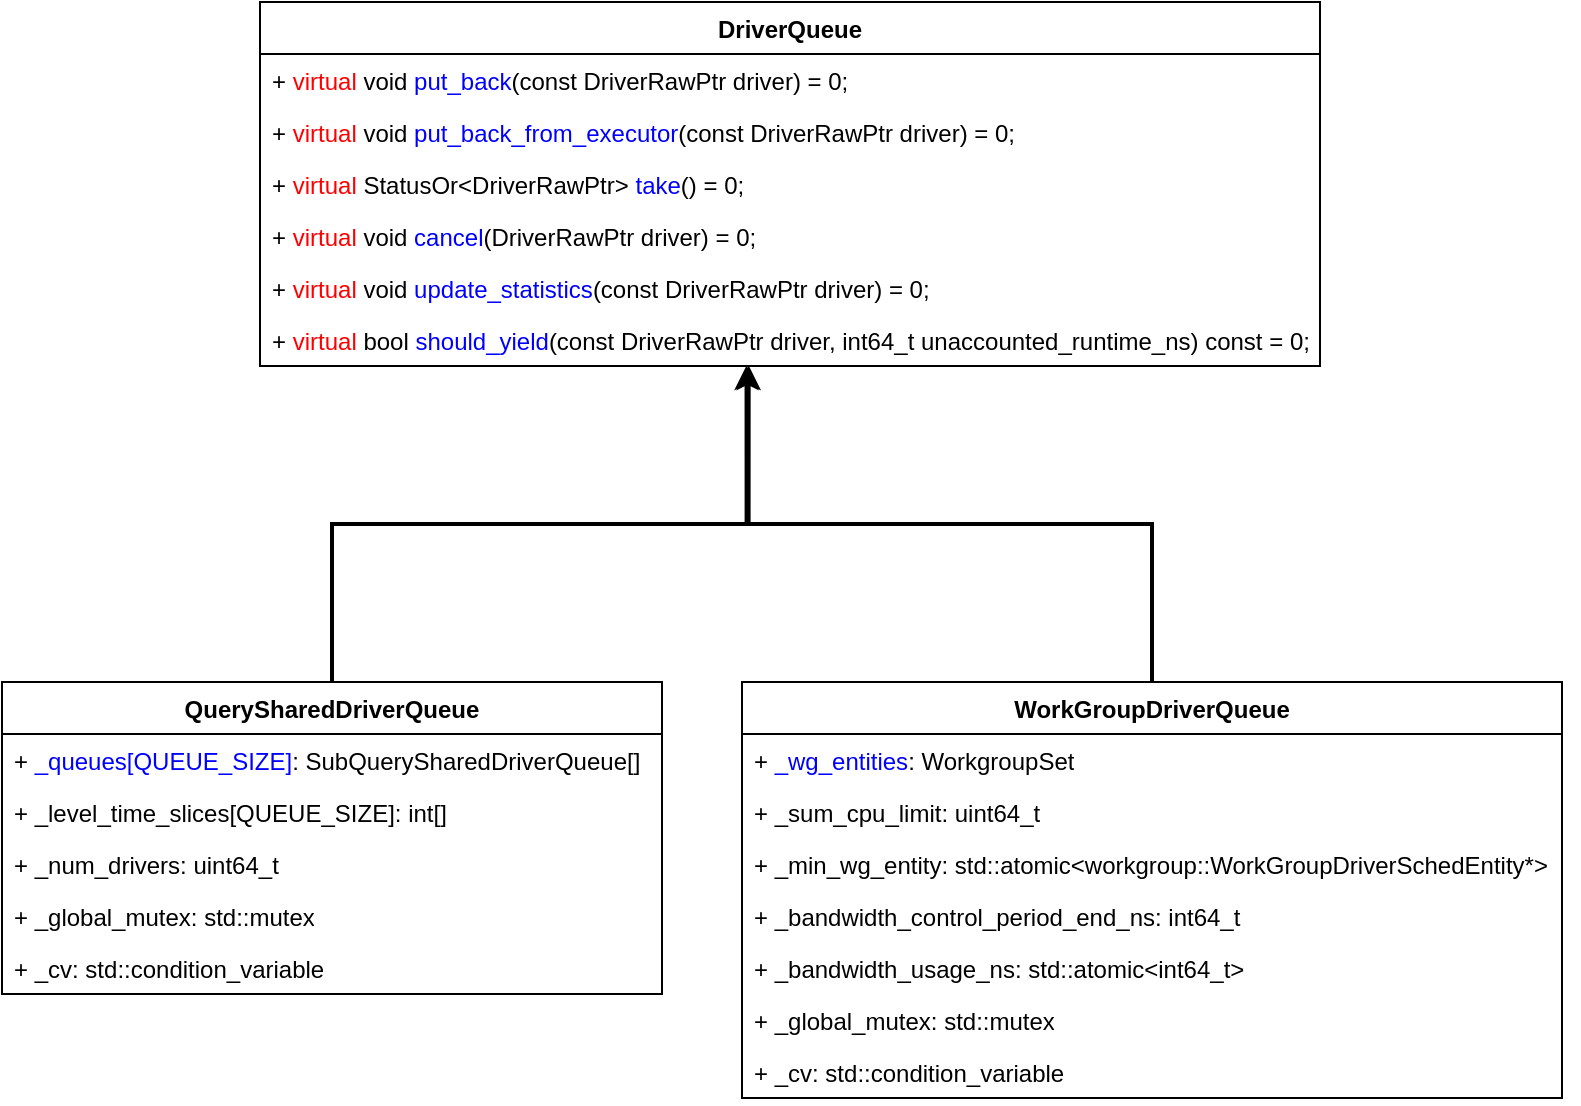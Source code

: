 <mxfile version="21.6.6" type="device">
  <diagram name="第 1 页" id="TYu9GU_WrOUl3vz4l-wt">
    <mxGraphModel dx="3191" dy="1828" grid="1" gridSize="10" guides="1" tooltips="1" connect="1" arrows="1" fold="1" page="1" pageScale="1" pageWidth="827" pageHeight="1169" math="0" shadow="0">
      <root>
        <mxCell id="0" />
        <mxCell id="1" parent="0" />
        <mxCell id="YSz8t6bzL7L-mugrMLaR-2" value="DriverQueue" style="swimlane;fontStyle=1;align=center;verticalAlign=top;childLayout=stackLayout;horizontal=1;startSize=26;horizontalStack=0;resizeParent=1;resizeParentMax=0;resizeLast=0;collapsible=1;marginBottom=0;whiteSpace=wrap;html=1;" parent="1" vertex="1">
          <mxGeometry x="155" y="150" width="530" height="182" as="geometry" />
        </mxCell>
        <mxCell id="YSz8t6bzL7L-mugrMLaR-5" value="+ &lt;font color=&quot;#ff0000&quot;&gt;virtual&lt;/font&gt; void &lt;font color=&quot;#0000ff&quot;&gt;put_back&lt;/font&gt;(const DriverRawPtr driver) = 0;" style="text;strokeColor=none;fillColor=none;align=left;verticalAlign=top;spacingLeft=4;spacingRight=4;overflow=hidden;rotatable=0;points=[[0,0.5],[1,0.5]];portConstraint=eastwest;whiteSpace=wrap;html=1;" parent="YSz8t6bzL7L-mugrMLaR-2" vertex="1">
          <mxGeometry y="26" width="530" height="26" as="geometry" />
        </mxCell>
        <mxCell id="2" value="+&amp;nbsp;&lt;span style=&quot;color: rgb(255, 0, 0);&quot;&gt;virtual&lt;/span&gt;&amp;nbsp;void &lt;font color=&quot;#0000ff&quot;&gt;put_back_from_executor&lt;/font&gt;(const DriverRawPtr driver) = 0;" style="text;strokeColor=none;fillColor=none;align=left;verticalAlign=top;spacingLeft=4;spacingRight=4;overflow=hidden;rotatable=0;points=[[0,0.5],[1,0.5]];portConstraint=eastwest;whiteSpace=wrap;html=1;" parent="YSz8t6bzL7L-mugrMLaR-2" vertex="1">
          <mxGeometry y="52" width="530" height="26" as="geometry" />
        </mxCell>
        <mxCell id="3" value="+&amp;nbsp;&lt;span style=&quot;color: rgb(255, 0, 0);&quot;&gt;virtual&lt;/span&gt;&amp;nbsp;StatusOr&amp;lt;DriverRawPtr&amp;gt; &lt;font color=&quot;#0000ff&quot;&gt;take&lt;/font&gt;() = 0;" style="text;strokeColor=none;fillColor=none;align=left;verticalAlign=top;spacingLeft=4;spacingRight=4;overflow=hidden;rotatable=0;points=[[0,0.5],[1,0.5]];portConstraint=eastwest;whiteSpace=wrap;html=1;" parent="YSz8t6bzL7L-mugrMLaR-2" vertex="1">
          <mxGeometry y="78" width="530" height="26" as="geometry" />
        </mxCell>
        <mxCell id="4" value="+&amp;nbsp;&lt;span style=&quot;color: rgb(255, 0, 0);&quot;&gt;virtual&lt;/span&gt;&amp;nbsp;void &lt;font color=&quot;#0000ff&quot;&gt;cancel&lt;/font&gt;(DriverRawPtr driver) = 0;" style="text;strokeColor=none;fillColor=none;align=left;verticalAlign=top;spacingLeft=4;spacingRight=4;overflow=hidden;rotatable=0;points=[[0,0.5],[1,0.5]];portConstraint=eastwest;whiteSpace=wrap;html=1;" parent="YSz8t6bzL7L-mugrMLaR-2" vertex="1">
          <mxGeometry y="104" width="530" height="26" as="geometry" />
        </mxCell>
        <mxCell id="5" value="+&amp;nbsp;&lt;span style=&quot;color: rgb(255, 0, 0);&quot;&gt;virtual&lt;/span&gt;&amp;nbsp;void &lt;font color=&quot;#0000ff&quot;&gt;update_statistics&lt;/font&gt;(const DriverRawPtr driver) = 0;" style="text;strokeColor=none;fillColor=none;align=left;verticalAlign=top;spacingLeft=4;spacingRight=4;overflow=hidden;rotatable=0;points=[[0,0.5],[1,0.5]];portConstraint=eastwest;whiteSpace=wrap;html=1;" parent="YSz8t6bzL7L-mugrMLaR-2" vertex="1">
          <mxGeometry y="130" width="530" height="26" as="geometry" />
        </mxCell>
        <mxCell id="6" value="+&amp;nbsp;&lt;span style=&quot;color: rgb(255, 0, 0);&quot;&gt;virtual&lt;/span&gt;&amp;nbsp;bool &lt;font color=&quot;#0000ff&quot;&gt;should_yield&lt;/font&gt;(const DriverRawPtr driver, int64_t unaccounted_runtime_ns) const = 0;" style="text;strokeColor=none;fillColor=none;align=left;verticalAlign=top;spacingLeft=4;spacingRight=4;overflow=hidden;rotatable=0;points=[[0,0.5],[1,0.5]];portConstraint=eastwest;whiteSpace=wrap;html=1;" parent="YSz8t6bzL7L-mugrMLaR-2" vertex="1">
          <mxGeometry y="156" width="530" height="26" as="geometry" />
        </mxCell>
        <mxCell id="SipAzLuQ_n8lHaZQnzTu-35" style="edgeStyle=orthogonalEdgeStyle;rounded=0;orthogonalLoop=1;jettySize=auto;html=1;exitX=0.5;exitY=0;exitDx=0;exitDy=0;entryX=0.461;entryY=0.99;entryDx=0;entryDy=0;entryPerimeter=0;strokeWidth=2;" edge="1" parent="1" source="SipAzLuQ_n8lHaZQnzTu-6" target="6">
          <mxGeometry relative="1" as="geometry" />
        </mxCell>
        <mxCell id="SipAzLuQ_n8lHaZQnzTu-6" value="QuerySharedDriverQueue" style="swimlane;fontStyle=1;align=center;verticalAlign=top;childLayout=stackLayout;horizontal=1;startSize=26;horizontalStack=0;resizeParent=1;resizeParentMax=0;resizeLast=0;collapsible=1;marginBottom=0;whiteSpace=wrap;html=1;" vertex="1" parent="1">
          <mxGeometry x="26" y="490" width="330" height="156" as="geometry" />
        </mxCell>
        <mxCell id="SipAzLuQ_n8lHaZQnzTu-7" value="+ &lt;font color=&quot;#0000ff&quot;&gt;_queues[QUEUE_SIZE]&lt;/font&gt;:&amp;nbsp;SubQuerySharedDriverQueue[]" style="text;strokeColor=none;fillColor=none;align=left;verticalAlign=top;spacingLeft=4;spacingRight=4;overflow=hidden;rotatable=0;points=[[0,0.5],[1,0.5]];portConstraint=eastwest;whiteSpace=wrap;html=1;" vertex="1" parent="SipAzLuQ_n8lHaZQnzTu-6">
          <mxGeometry y="26" width="330" height="26" as="geometry" />
        </mxCell>
        <mxCell id="SipAzLuQ_n8lHaZQnzTu-10" value="+ _level_time_slices[QUEUE_SIZE]: int[]" style="text;strokeColor=none;fillColor=none;align=left;verticalAlign=top;spacingLeft=4;spacingRight=4;overflow=hidden;rotatable=0;points=[[0,0.5],[1,0.5]];portConstraint=eastwest;whiteSpace=wrap;html=1;" vertex="1" parent="SipAzLuQ_n8lHaZQnzTu-6">
          <mxGeometry y="52" width="330" height="26" as="geometry" />
        </mxCell>
        <mxCell id="SipAzLuQ_n8lHaZQnzTu-11" value="+ _num_drivers: uint64_t&amp;nbsp;" style="text;strokeColor=none;fillColor=none;align=left;verticalAlign=top;spacingLeft=4;spacingRight=4;overflow=hidden;rotatable=0;points=[[0,0.5],[1,0.5]];portConstraint=eastwest;whiteSpace=wrap;html=1;" vertex="1" parent="SipAzLuQ_n8lHaZQnzTu-6">
          <mxGeometry y="78" width="330" height="26" as="geometry" />
        </mxCell>
        <mxCell id="SipAzLuQ_n8lHaZQnzTu-12" value="+ _global_mutex:&amp;nbsp;std::mutex" style="text;strokeColor=none;fillColor=none;align=left;verticalAlign=top;spacingLeft=4;spacingRight=4;overflow=hidden;rotatable=0;points=[[0,0.5],[1,0.5]];portConstraint=eastwest;whiteSpace=wrap;html=1;" vertex="1" parent="SipAzLuQ_n8lHaZQnzTu-6">
          <mxGeometry y="104" width="330" height="26" as="geometry" />
        </mxCell>
        <mxCell id="SipAzLuQ_n8lHaZQnzTu-18" value="+ _cv:&amp;nbsp;std::condition_variable" style="text;strokeColor=none;fillColor=none;align=left;verticalAlign=top;spacingLeft=4;spacingRight=4;overflow=hidden;rotatable=0;points=[[0,0.5],[1,0.5]];portConstraint=eastwest;whiteSpace=wrap;html=1;" vertex="1" parent="SipAzLuQ_n8lHaZQnzTu-6">
          <mxGeometry y="130" width="330" height="26" as="geometry" />
        </mxCell>
        <mxCell id="SipAzLuQ_n8lHaZQnzTu-19" style="edgeStyle=orthogonalEdgeStyle;rounded=0;orthogonalLoop=1;jettySize=auto;html=1;exitX=1;exitY=0.5;exitDx=0;exitDy=0;" edge="1" parent="SipAzLuQ_n8lHaZQnzTu-6" source="SipAzLuQ_n8lHaZQnzTu-10" target="SipAzLuQ_n8lHaZQnzTu-10">
          <mxGeometry relative="1" as="geometry" />
        </mxCell>
        <mxCell id="SipAzLuQ_n8lHaZQnzTu-36" style="edgeStyle=orthogonalEdgeStyle;rounded=0;orthogonalLoop=1;jettySize=auto;html=1;exitX=0.5;exitY=0;exitDx=0;exitDy=0;entryX=0.459;entryY=0.99;entryDx=0;entryDy=0;entryPerimeter=0;strokeWidth=2;" edge="1" parent="1" source="SipAzLuQ_n8lHaZQnzTu-25" target="6">
          <mxGeometry relative="1" as="geometry" />
        </mxCell>
        <mxCell id="SipAzLuQ_n8lHaZQnzTu-25" value="WorkGroupDriverQueue" style="swimlane;fontStyle=1;align=center;verticalAlign=top;childLayout=stackLayout;horizontal=1;startSize=26;horizontalStack=0;resizeParent=1;resizeParentMax=0;resizeLast=0;collapsible=1;marginBottom=0;whiteSpace=wrap;html=1;" vertex="1" parent="1">
          <mxGeometry x="396" y="490" width="410" height="208" as="geometry" />
        </mxCell>
        <mxCell id="SipAzLuQ_n8lHaZQnzTu-26" value="+ &lt;font color=&quot;#0000ff&quot;&gt;_wg_entities&lt;/font&gt;: WorkgroupSet" style="text;strokeColor=none;fillColor=none;align=left;verticalAlign=top;spacingLeft=4;spacingRight=4;overflow=hidden;rotatable=0;points=[[0,0.5],[1,0.5]];portConstraint=eastwest;whiteSpace=wrap;html=1;" vertex="1" parent="SipAzLuQ_n8lHaZQnzTu-25">
          <mxGeometry y="26" width="410" height="26" as="geometry" />
        </mxCell>
        <mxCell id="SipAzLuQ_n8lHaZQnzTu-27" value="+ _sum_cpu_limit: uint64_t" style="text;strokeColor=none;fillColor=none;align=left;verticalAlign=top;spacingLeft=4;spacingRight=4;overflow=hidden;rotatable=0;points=[[0,0.5],[1,0.5]];portConstraint=eastwest;whiteSpace=wrap;html=1;" vertex="1" parent="SipAzLuQ_n8lHaZQnzTu-25">
          <mxGeometry y="52" width="410" height="26" as="geometry" />
        </mxCell>
        <mxCell id="SipAzLuQ_n8lHaZQnzTu-28" value="+ _min_wg_entity:&amp;nbsp;std::atomic&amp;lt;workgroup::WorkGroupDriverSchedEntity*&amp;gt;" style="text;strokeColor=none;fillColor=none;align=left;verticalAlign=top;spacingLeft=4;spacingRight=4;overflow=hidden;rotatable=0;points=[[0,0.5],[1,0.5]];portConstraint=eastwest;whiteSpace=wrap;html=1;" vertex="1" parent="SipAzLuQ_n8lHaZQnzTu-25">
          <mxGeometry y="78" width="410" height="26" as="geometry" />
        </mxCell>
        <mxCell id="SipAzLuQ_n8lHaZQnzTu-32" value="+ _bandwidth_control_period_end_ns: int64_t&amp;nbsp;" style="text;strokeColor=none;fillColor=none;align=left;verticalAlign=top;spacingLeft=4;spacingRight=4;overflow=hidden;rotatable=0;points=[[0,0.5],[1,0.5]];portConstraint=eastwest;whiteSpace=wrap;html=1;" vertex="1" parent="SipAzLuQ_n8lHaZQnzTu-25">
          <mxGeometry y="104" width="410" height="26" as="geometry" />
        </mxCell>
        <mxCell id="SipAzLuQ_n8lHaZQnzTu-33" value="+ _bandwidth_usage_ns: std::atomic&amp;lt;int64_t&amp;gt;&amp;nbsp;" style="text;strokeColor=none;fillColor=none;align=left;verticalAlign=top;spacingLeft=4;spacingRight=4;overflow=hidden;rotatable=0;points=[[0,0.5],[1,0.5]];portConstraint=eastwest;whiteSpace=wrap;html=1;" vertex="1" parent="SipAzLuQ_n8lHaZQnzTu-25">
          <mxGeometry y="130" width="410" height="26" as="geometry" />
        </mxCell>
        <mxCell id="SipAzLuQ_n8lHaZQnzTu-29" value="+ _global_mutex:&amp;nbsp;std::mutex" style="text;strokeColor=none;fillColor=none;align=left;verticalAlign=top;spacingLeft=4;spacingRight=4;overflow=hidden;rotatable=0;points=[[0,0.5],[1,0.5]];portConstraint=eastwest;whiteSpace=wrap;html=1;" vertex="1" parent="SipAzLuQ_n8lHaZQnzTu-25">
          <mxGeometry y="156" width="410" height="26" as="geometry" />
        </mxCell>
        <mxCell id="SipAzLuQ_n8lHaZQnzTu-30" value="+ _cv:&amp;nbsp;std::condition_variable" style="text;strokeColor=none;fillColor=none;align=left;verticalAlign=top;spacingLeft=4;spacingRight=4;overflow=hidden;rotatable=0;points=[[0,0.5],[1,0.5]];portConstraint=eastwest;whiteSpace=wrap;html=1;" vertex="1" parent="SipAzLuQ_n8lHaZQnzTu-25">
          <mxGeometry y="182" width="410" height="26" as="geometry" />
        </mxCell>
        <mxCell id="SipAzLuQ_n8lHaZQnzTu-31" style="edgeStyle=orthogonalEdgeStyle;rounded=0;orthogonalLoop=1;jettySize=auto;html=1;exitX=1;exitY=0.5;exitDx=0;exitDy=0;" edge="1" parent="SipAzLuQ_n8lHaZQnzTu-25" source="SipAzLuQ_n8lHaZQnzTu-27" target="SipAzLuQ_n8lHaZQnzTu-27">
          <mxGeometry relative="1" as="geometry" />
        </mxCell>
      </root>
    </mxGraphModel>
  </diagram>
</mxfile>
